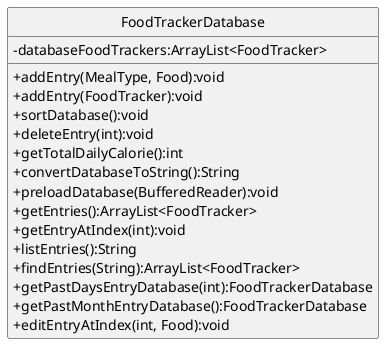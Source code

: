 @startuml
'https://plantuml.com/class-diagram

hide circle
skinparam classAttributeIconSize 0

class FoodTrackerDatabase {
- databaseFoodTrackers:ArrayList<FoodTracker>
+ addEntry(MealType, Food):void
+ addEntry(FoodTracker):void
+ sortDatabase():void
+ deleteEntry(int):void
+ getTotalDailyCalorie():int
+ convertDatabaseToString():String
+ preloadDatabase(BufferedReader):void
+ getEntries():ArrayList<FoodTracker>
+ getEntryAtIndex(int):void
+ listEntries():String
+ findEntries(String):ArrayList<FoodTracker>
+ getPastDaysEntryDatabase(int):FoodTrackerDatabase
+ getPastMonthEntryDatabase():FoodTrackerDatabase
+ editEntryAtIndex(int, Food):void
}


@enduml